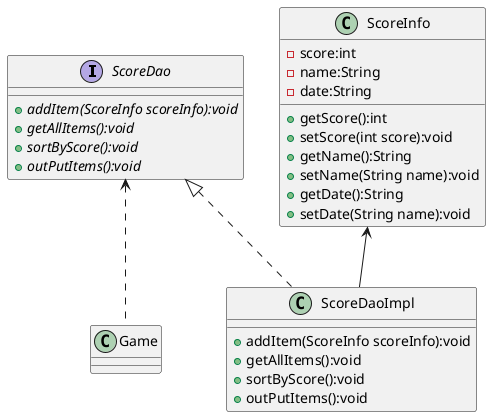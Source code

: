 @startuml DataAccessObjectPattern
'https://plantuml.com/sequence-diagram

interface ScoreDao{
    + {abstract} addItem(ScoreInfo scoreInfo):void
    + {abstract} getAllItems():void
    + {abstract} sortByScore():void
    + {abstract} outPutItems():void
}
ScoreDao <.. Game

class ScoreDaoImpl{
    + addItem(ScoreInfo scoreInfo):void
    + getAllItems():void
    + sortByScore():void
    + outPutItems():void
}
ScoreDao <|..ScoreDaoImpl

class ScoreInfo{
    - score:int
    - name:String
    - date:String

    + getScore():int
    + setScore(int score):void
    + getName():String
    + setName(String name):void
    + getDate():String
    + setDate(String name):void
}
ScoreInfo <-- ScoreDaoImpl

class Game{
}

@enduml